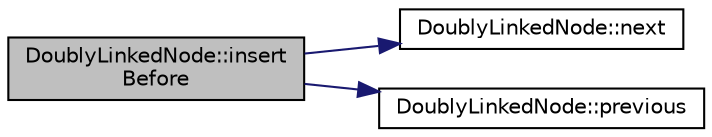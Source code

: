 digraph "DoublyLinkedNode::insertBefore"
{
  edge [fontname="Helvetica",fontsize="10",labelfontname="Helvetica",labelfontsize="10"];
  node [fontname="Helvetica",fontsize="10",shape=record];
  rankdir="LR";
  Node39 [label="DoublyLinkedNode::insert\lBefore",height=0.2,width=0.4,color="black", fillcolor="grey75", style="filled", fontcolor="black"];
  Node39 -> Node40 [color="midnightblue",fontsize="10",style="solid",fontname="Helvetica"];
  Node40 [label="DoublyLinkedNode::next",height=0.2,width=0.4,color="black", fillcolor="white", style="filled",URL="$d9/da3/class_doubly_linked_node.html#a67e53b9fd7e17a517f295d4b9bf47206"];
  Node39 -> Node41 [color="midnightblue",fontsize="10",style="solid",fontname="Helvetica"];
  Node41 [label="DoublyLinkedNode::previous",height=0.2,width=0.4,color="black", fillcolor="white", style="filled",URL="$d9/da3/class_doubly_linked_node.html#a6aded7e2cdd50528b4c8529f4c78fc0a"];
}

